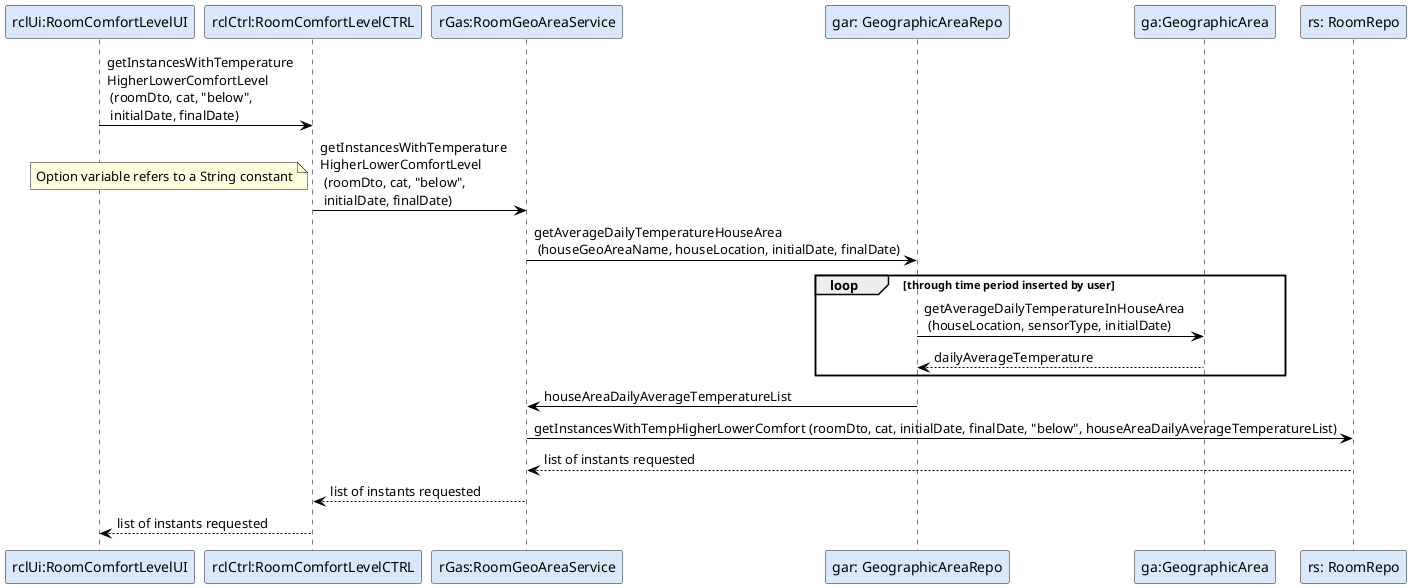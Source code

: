 @startuml

participant "rclUi:RoomComfortLevelUI" as UI #DAE8FC
participant "rclCtrl:RoomComfortLevelCTRL" as C #DAE8FC
participant "rGas:RoomGeoAreaService" as CTRL #DAE8FC
participant "gar: GeographicAreaRepo" as GAS #DAE8FC
participant "ga:GeographicArea" as GA #DAE8FC
participant "rs: RoomRepo" as RS #DAE8FC

skinparam actor {
	BorderColor 6C8EBF
}

skinparam participant {
	BorderColor 6C8EBF
}

skinparam shadowing false

skinparam sequence {
	ArrowColor BLACK
	ActorBorderColor DeepSkyBlue
	LifeLineBorderColor BLACK
}

UI -> C : getInstancesWithTemperature\nHigherLowerComfortLevel \n (roomDto, cat, "below",\n initialDate, finalDate)


C -> CTRL : getInstancesWithTemperature\nHigherLowerComfortLevel \n (roomDto, cat, "below",\n initialDate, finalDate)
note left
	Option variable refers to a String constant
end note
CTRL -> GAS : getAverageDailyTemperatureHouseArea \n (houseGeoAreaName, houseLocation, initialDate, finalDate)

loop through time period inserted by user
GAS -> GA : getAverageDailyTemperatureInHouseArea \n (houseLocation, sensorType, initialDate)
GAS <-- GA : dailyAverageTemperature
end

CTRL <- GAS : houseAreaDailyAverageTemperatureList

CTRL -> RS : getInstancesWithTempHigherLowerComfort (roomDto, cat, initialDate, finalDate, "below", houseAreaDailyAverageTemperatureList)

RS --> CTRL : list of instants requested

CTRL --> C : list of instants requested

C --> UI : list of instants requested



@enduml